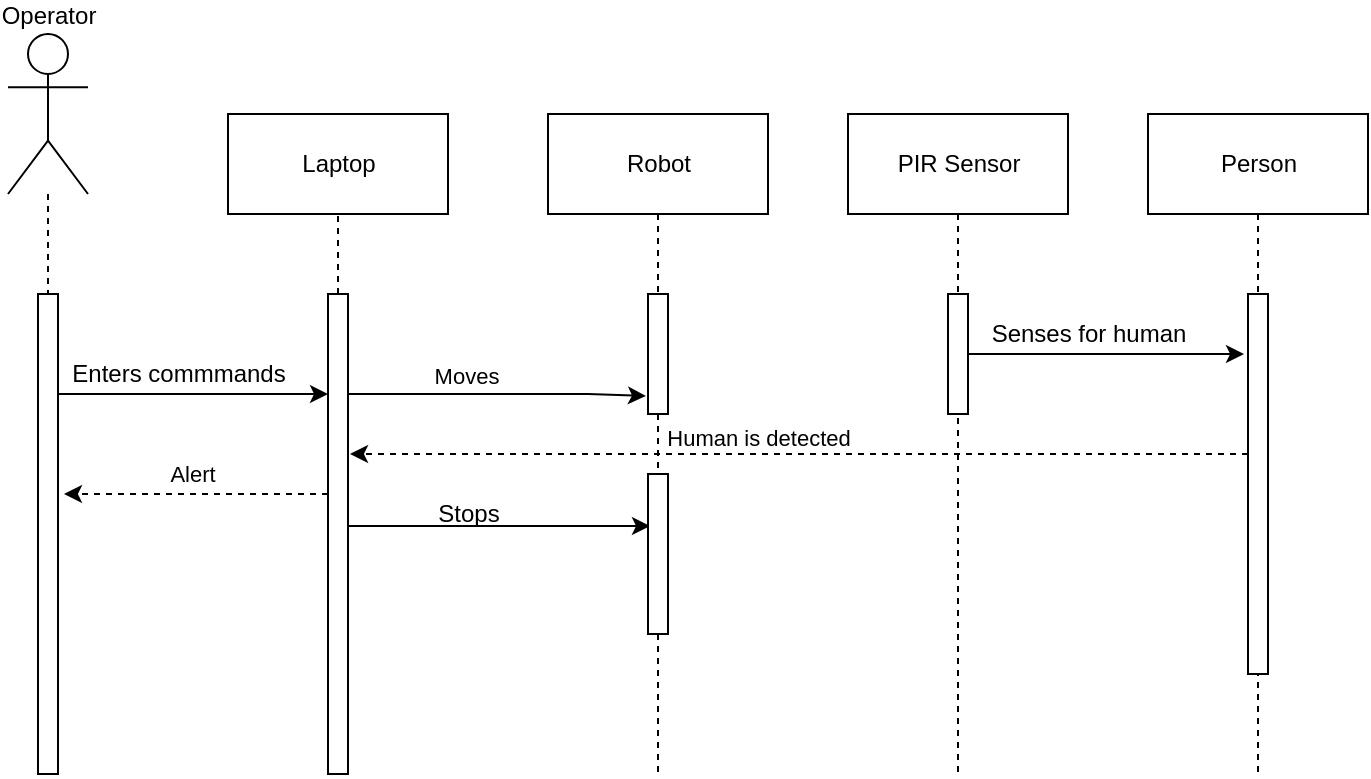 <mxfile version="13.7.7" type="github">
  <diagram id="kgpKYQtTHZ0yAKxKKP6v" name="Page-1">
    <mxGraphModel dx="946" dy="623" grid="1" gridSize="10" guides="1" tooltips="1" connect="1" arrows="1" fold="1" page="1" pageScale="1" pageWidth="850" pageHeight="1100" math="0" shadow="0">
      <root>
        <mxCell id="0" />
        <mxCell id="1" parent="0" />
        <mxCell id="vFhLtDFLG4ZkLV5HV72J-6" value="" style="edgeStyle=orthogonalEdgeStyle;rounded=0;orthogonalLoop=1;jettySize=auto;html=1;dashed=1;endArrow=none;endFill=0;" edge="1" parent="1" source="vFhLtDFLG4ZkLV5HV72J-4" target="vFhLtDFLG4ZkLV5HV72J-5">
          <mxGeometry relative="1" as="geometry" />
        </mxCell>
        <mxCell id="vFhLtDFLG4ZkLV5HV72J-4" value="&lt;div&gt;Operator&lt;/div&gt;" style="shape=umlActor;verticalLabelPosition=top;verticalAlign=bottom;html=1;outlineConnect=0;labelPosition=center;align=center;" vertex="1" parent="1">
          <mxGeometry x="160" y="150" width="40" height="80" as="geometry" />
        </mxCell>
        <mxCell id="vFhLtDFLG4ZkLV5HV72J-9" value="" style="edgeStyle=orthogonalEdgeStyle;rounded=0;orthogonalLoop=1;jettySize=auto;html=1;labelPosition=center;verticalLabelPosition=top;align=center;verticalAlign=bottom;" edge="1" parent="1" source="vFhLtDFLG4ZkLV5HV72J-5" target="vFhLtDFLG4ZkLV5HV72J-8">
          <mxGeometry relative="1" as="geometry">
            <Array as="points">
              <mxPoint x="280" y="330" />
              <mxPoint x="280" y="330" />
            </Array>
          </mxGeometry>
        </mxCell>
        <mxCell id="vFhLtDFLG4ZkLV5HV72J-5" value="" style="html=1;points=[];perimeter=orthogonalPerimeter;" vertex="1" parent="1">
          <mxGeometry x="175" y="280" width="10" height="240" as="geometry" />
        </mxCell>
        <mxCell id="vFhLtDFLG4ZkLV5HV72J-7" value="Laptop" style="html=1;" vertex="1" parent="1">
          <mxGeometry x="270" y="190" width="110" height="50" as="geometry" />
        </mxCell>
        <mxCell id="vFhLtDFLG4ZkLV5HV72J-12" value="" style="edgeStyle=orthogonalEdgeStyle;rounded=0;orthogonalLoop=1;jettySize=auto;html=1;dashed=1;endArrow=none;endFill=0;" edge="1" parent="1" source="vFhLtDFLG4ZkLV5HV72J-8" target="vFhLtDFLG4ZkLV5HV72J-7">
          <mxGeometry relative="1" as="geometry" />
        </mxCell>
        <mxCell id="vFhLtDFLG4ZkLV5HV72J-41" value="" style="edgeStyle=none;rounded=0;orthogonalLoop=1;jettySize=auto;html=1;endArrow=classic;endFill=1;entryX=-0.1;entryY=0.85;entryDx=0;entryDy=0;entryPerimeter=0;" edge="1" parent="1" source="vFhLtDFLG4ZkLV5HV72J-8" target="vFhLtDFLG4ZkLV5HV72J-14">
          <mxGeometry relative="1" as="geometry">
            <mxPoint x="476" y="330" as="targetPoint" />
            <Array as="points">
              <mxPoint x="450" y="330" />
            </Array>
          </mxGeometry>
        </mxCell>
        <mxCell id="vFhLtDFLG4ZkLV5HV72J-51" value="&lt;div&gt;Moves&lt;/div&gt;" style="edgeLabel;html=1;align=center;verticalAlign=bottom;resizable=0;points=[];labelPosition=center;verticalLabelPosition=top;" vertex="1" connectable="0" parent="vFhLtDFLG4ZkLV5HV72J-41">
          <mxGeometry x="-0.208" y="1" relative="1" as="geometry">
            <mxPoint as="offset" />
          </mxGeometry>
        </mxCell>
        <mxCell id="vFhLtDFLG4ZkLV5HV72J-50" value="" style="edgeStyle=none;rounded=0;orthogonalLoop=1;jettySize=auto;html=1;endArrow=classic;endFill=1;entryX=0.1;entryY=0.325;entryDx=0;entryDy=0;entryPerimeter=0;" edge="1" parent="1" source="vFhLtDFLG4ZkLV5HV72J-8" target="vFhLtDFLG4ZkLV5HV72J-42">
          <mxGeometry relative="1" as="geometry" />
        </mxCell>
        <mxCell id="vFhLtDFLG4ZkLV5HV72J-54" value="" style="edgeStyle=none;rounded=0;orthogonalLoop=1;jettySize=auto;html=1;endArrow=classic;endFill=1;dashed=1;" edge="1" parent="1" source="vFhLtDFLG4ZkLV5HV72J-8">
          <mxGeometry relative="1" as="geometry">
            <mxPoint x="188" y="380" as="targetPoint" />
            <Array as="points">
              <mxPoint x="270" y="380" />
            </Array>
          </mxGeometry>
        </mxCell>
        <mxCell id="vFhLtDFLG4ZkLV5HV72J-59" value="&lt;div&gt;Alert&lt;/div&gt;" style="edgeLabel;html=1;align=center;verticalAlign=bottom;resizable=0;points=[];labelPosition=center;verticalLabelPosition=top;" vertex="1" connectable="0" parent="vFhLtDFLG4ZkLV5HV72J-54">
          <mxGeometry x="0.03" y="-2" relative="1" as="geometry">
            <mxPoint as="offset" />
          </mxGeometry>
        </mxCell>
        <mxCell id="vFhLtDFLG4ZkLV5HV72J-8" value="" style="html=1;points=[];perimeter=orthogonalPerimeter;" vertex="1" parent="1">
          <mxGeometry x="320" y="280" width="10" height="240" as="geometry" />
        </mxCell>
        <mxCell id="vFhLtDFLG4ZkLV5HV72J-10" value="Enters commmands" style="text;html=1;align=center;verticalAlign=middle;resizable=0;points=[];autosize=1;" vertex="1" parent="1">
          <mxGeometry x="185" y="310" width="120" height="20" as="geometry" />
        </mxCell>
        <mxCell id="vFhLtDFLG4ZkLV5HV72J-27" value="" style="edgeStyle=orthogonalEdgeStyle;rounded=0;orthogonalLoop=1;jettySize=auto;html=1;endArrow=none;endFill=0;dashed=1;" edge="1" parent="1" source="vFhLtDFLG4ZkLV5HV72J-42">
          <mxGeometry relative="1" as="geometry">
            <mxPoint x="485" y="520" as="targetPoint" />
          </mxGeometry>
        </mxCell>
        <mxCell id="vFhLtDFLG4ZkLV5HV72J-48" value="" style="edgeStyle=none;rounded=0;orthogonalLoop=1;jettySize=auto;html=1;endArrow=none;endFill=0;dashed=1;" edge="1" parent="1" source="vFhLtDFLG4ZkLV5HV72J-13" target="vFhLtDFLG4ZkLV5HV72J-14">
          <mxGeometry relative="1" as="geometry" />
        </mxCell>
        <mxCell id="vFhLtDFLG4ZkLV5HV72J-13" value="Robot" style="html=1;" vertex="1" parent="1">
          <mxGeometry x="430" y="190" width="110" height="50" as="geometry" />
        </mxCell>
        <mxCell id="vFhLtDFLG4ZkLV5HV72J-49" value="" style="edgeStyle=none;rounded=0;orthogonalLoop=1;jettySize=auto;html=1;endArrow=none;endFill=0;dashed=1;" edge="1" parent="1" source="vFhLtDFLG4ZkLV5HV72J-14" target="vFhLtDFLG4ZkLV5HV72J-42">
          <mxGeometry relative="1" as="geometry" />
        </mxCell>
        <mxCell id="vFhLtDFLG4ZkLV5HV72J-14" value="" style="html=1;points=[];perimeter=orthogonalPerimeter;" vertex="1" parent="1">
          <mxGeometry x="480" y="280" width="10" height="60" as="geometry" />
        </mxCell>
        <mxCell id="vFhLtDFLG4ZkLV5HV72J-28" value="" style="edgeStyle=orthogonalEdgeStyle;rounded=0;orthogonalLoop=1;jettySize=auto;html=1;dashed=1;endArrow=none;endFill=0;" edge="1" parent="1" source="vFhLtDFLG4ZkLV5HV72J-24">
          <mxGeometry relative="1" as="geometry">
            <mxPoint x="635" y="520" as="targetPoint" />
          </mxGeometry>
        </mxCell>
        <mxCell id="vFhLtDFLG4ZkLV5HV72J-24" value="PIR Sensor" style="html=1;" vertex="1" parent="1">
          <mxGeometry x="580" y="190" width="110" height="50" as="geometry" />
        </mxCell>
        <mxCell id="vFhLtDFLG4ZkLV5HV72J-35" value="" style="rounded=0;orthogonalLoop=1;jettySize=auto;html=1;endArrow=classic;endFill=1;" edge="1" parent="1" source="vFhLtDFLG4ZkLV5HV72J-25">
          <mxGeometry relative="1" as="geometry">
            <mxPoint x="778" y="310" as="targetPoint" />
          </mxGeometry>
        </mxCell>
        <mxCell id="vFhLtDFLG4ZkLV5HV72J-25" value="" style="html=1;points=[];perimeter=orthogonalPerimeter;" vertex="1" parent="1">
          <mxGeometry x="630" y="280" width="10" height="60" as="geometry" />
        </mxCell>
        <mxCell id="vFhLtDFLG4ZkLV5HV72J-31" value="" style="edgeStyle=orthogonalEdgeStyle;rounded=0;orthogonalLoop=1;jettySize=auto;html=1;dashed=1;endArrow=none;endFill=0;" edge="1" parent="1" source="vFhLtDFLG4ZkLV5HV72J-26">
          <mxGeometry relative="1" as="geometry">
            <mxPoint x="785" y="520" as="targetPoint" />
          </mxGeometry>
        </mxCell>
        <mxCell id="vFhLtDFLG4ZkLV5HV72J-26" value="Person" style="html=1;" vertex="1" parent="1">
          <mxGeometry x="730" y="190" width="110" height="50" as="geometry" />
        </mxCell>
        <mxCell id="vFhLtDFLG4ZkLV5HV72J-38" value="" style="rounded=0;orthogonalLoop=1;jettySize=auto;html=1;endArrow=classic;endFill=1;dashed=1;" edge="1" parent="1" source="vFhLtDFLG4ZkLV5HV72J-30">
          <mxGeometry relative="1" as="geometry">
            <mxPoint x="331" y="360" as="targetPoint" />
            <Array as="points">
              <mxPoint x="510" y="360" />
            </Array>
          </mxGeometry>
        </mxCell>
        <mxCell id="vFhLtDFLG4ZkLV5HV72J-39" value="&lt;div&gt;Human is detected&lt;/div&gt;" style="edgeLabel;html=1;align=center;verticalAlign=bottom;resizable=0;points=[];labelPosition=center;verticalLabelPosition=top;" vertex="1" connectable="0" parent="vFhLtDFLG4ZkLV5HV72J-38">
          <mxGeometry x="0.092" relative="1" as="geometry">
            <mxPoint as="offset" />
          </mxGeometry>
        </mxCell>
        <mxCell id="vFhLtDFLG4ZkLV5HV72J-30" value="" style="html=1;points=[];perimeter=orthogonalPerimeter;" vertex="1" parent="1">
          <mxGeometry x="780" y="280" width="10" height="190" as="geometry" />
        </mxCell>
        <mxCell id="vFhLtDFLG4ZkLV5HV72J-42" value="" style="html=1;points=[];perimeter=orthogonalPerimeter;" vertex="1" parent="1">
          <mxGeometry x="480" y="370" width="10" height="80" as="geometry" />
        </mxCell>
        <mxCell id="vFhLtDFLG4ZkLV5HV72J-45" value="Stops" style="text;html=1;align=center;verticalAlign=middle;resizable=0;points=[];autosize=1;" vertex="1" parent="1">
          <mxGeometry x="365" y="380" width="50" height="20" as="geometry" />
        </mxCell>
        <mxCell id="vFhLtDFLG4ZkLV5HV72J-52" value="Senses for human" style="text;html=1;align=center;verticalAlign=middle;resizable=0;points=[];autosize=1;" vertex="1" parent="1">
          <mxGeometry x="645" y="290" width="110" height="20" as="geometry" />
        </mxCell>
      </root>
    </mxGraphModel>
  </diagram>
</mxfile>
